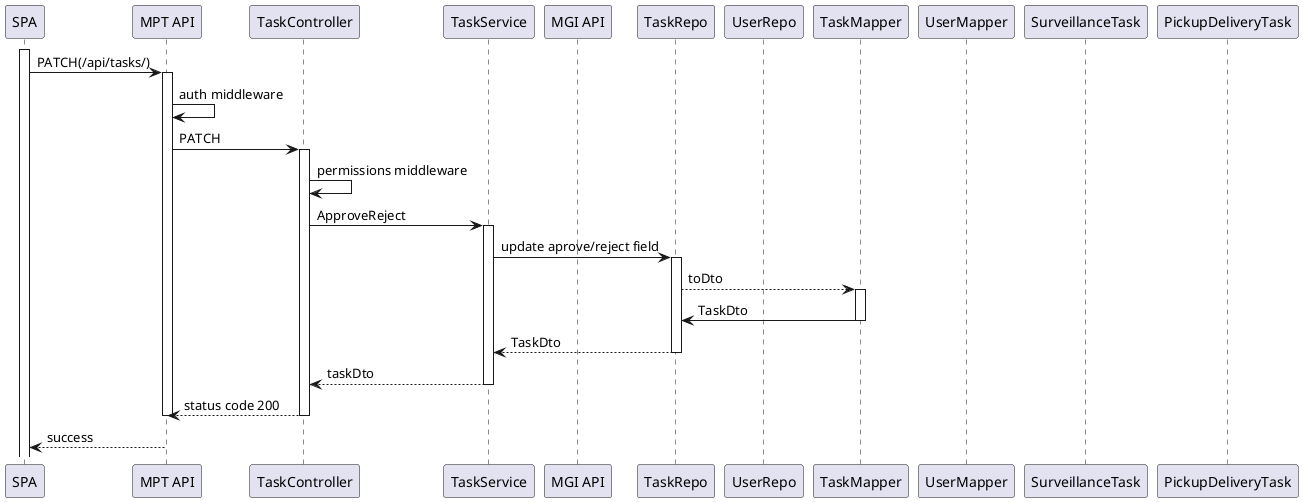 @startuml
participant SPA
participant "MPT API" as API
participant "TaskController" as Ctrl
participant "TaskService" as Srv
participant "MGI API" as API2

participant "TaskRepo" as Repo
participant "UserRepo" as ur
participant "TaskMapper" as Map
participant "UserMapper" as um
participant "SurveillanceTask" as SurveillanceTask
participant "PickupDeliveryTask" as PickupDeliveryTask

activate SPA


SPA -> API: PATCH(/api/tasks/)
activate API
API -> API: auth middleware 

API -> Ctrl: PATCH
activate Ctrl
Ctrl -> Ctrl: permissions middleware 

Ctrl -> Srv: ApproveReject
activate Srv
Srv -> Repo: update aprove/reject field

activate Repo
Repo --> Map: toDto
activate Map
Map -> Repo: TaskDto
deactivate Map
Repo --> Srv: TaskDto
deactivate Repo

    
Srv --> Ctrl: taskDto
deactivate Srv

Ctrl --> API: status code 200

deactivate Ctrl
deactivate API

API --> SPA: success

deactivate API







@enduml